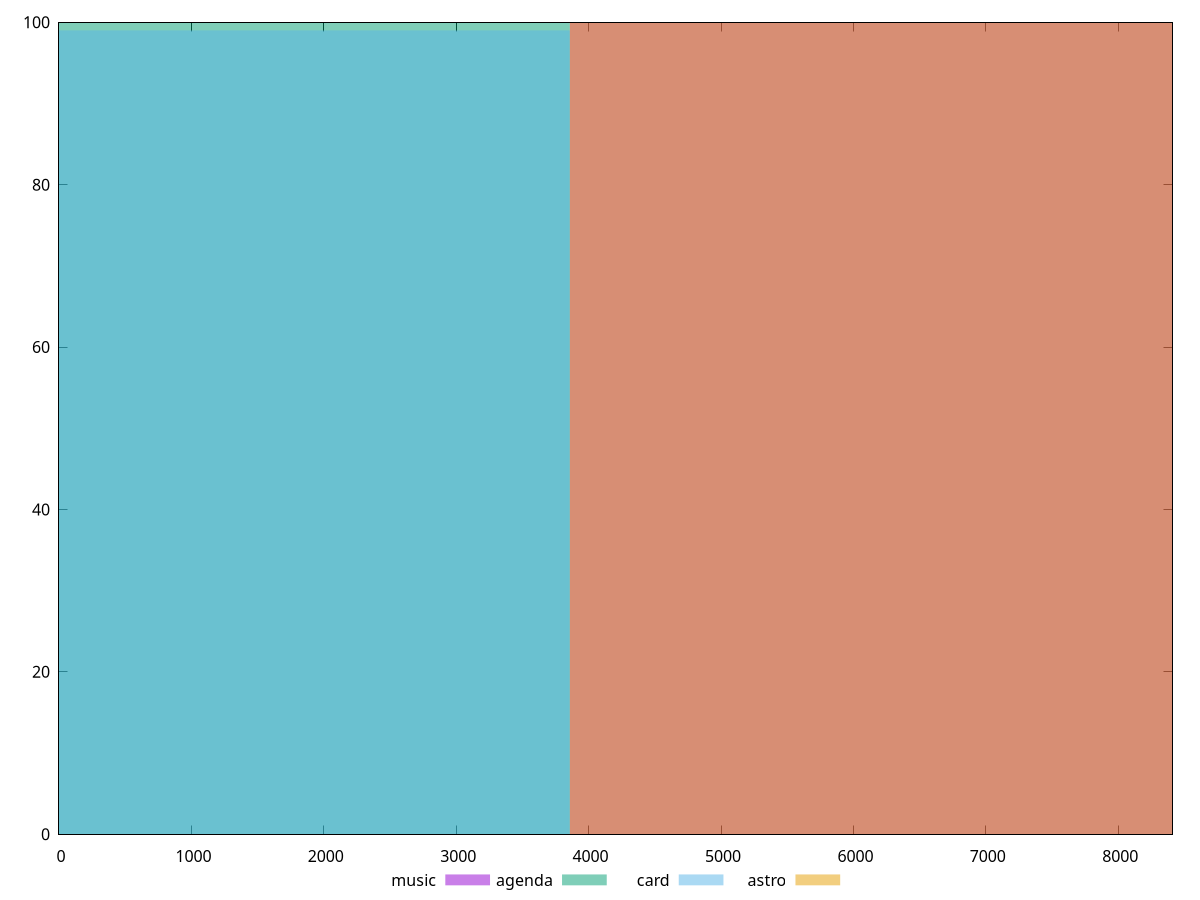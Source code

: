 reset

$music <<EOF
7716.571447398889 100
EOF

$agenda <<EOF
0 100
EOF

$card <<EOF
0 99
EOF

$astro <<EOF
7716.571447398889 100
EOF

set key outside below
set boxwidth 7716.571447398889
set xrange [0:8410]
set yrange [0:100]
set trange [0:100]
set style fill transparent solid 0.5 noborder
set terminal svg size 640, 520 enhanced background rgb 'white'
set output "reports/report_00030_2021-02-24T20-42-31.540Z/uses-text-compression/comparison/histogram/all_raw.svg"

plot $music title "music" with boxes, \
     $agenda title "agenda" with boxes, \
     $card title "card" with boxes, \
     $astro title "astro" with boxes

reset
